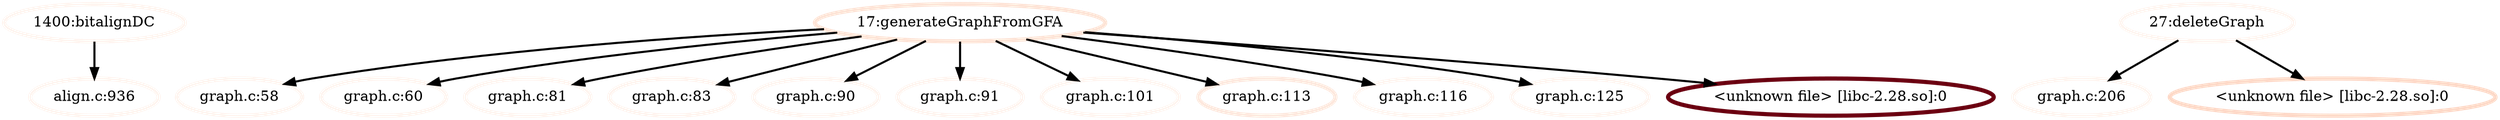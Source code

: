 strict digraph {
graph [bgcolor=transparent];
node [penwidth=4, shape=circle];
edge [penwidth=2];

"0" [color="#fff5f0", label="1400:bitalignDC" shape=oval];
"1" [color="#fff5f0", label="align.c:936" shape=oval];
"2" [color="#fee3d6", label="17:generateGraphFromGFA" shape=oval];
"3" [color="#fff5f0", label="graph.c:58" shape=oval];
"4" [color="#fff5f0", label="graph.c:60" shape=oval];
"5" [color="#fff5f0", label="graph.c:81" shape=oval];
"6" [color="#fff4ef", label="graph.c:83" shape=oval];
"7" [color="#fff5f0", label="graph.c:90" shape=oval];
"8" [color="#fff4ef", label="graph.c:91" shape=oval];
"9" [color="#fff5f0", label="graph.c:101" shape=oval];
"10" [color="#fee8de", label="graph.c:113" shape=oval];
"11" [color="#fff5f0", label="graph.c:116" shape=oval];
"12" [color="#fff5f0", label="graph.c:125" shape=oval];
"13" [color="#67000d", label="<unknown file> [libc-2.28.so]:0" shape=oval];
"57" [color="#fff5f0", label="27:deleteGraph" shape=oval];
"58" [color="#fff5f0", label="graph.c:206" shape=oval];
"59" [color="#fed8c7", label="<unknown file> [libc-2.28.so]:0" shape=oval];

"0" -> "1";
"2" -> "3";
"2" -> "4";
"2" -> "5";
"2" -> "6";
"2" -> "7";
"2" -> "8";
"2" -> "9";
"2" -> "10";
"2" -> "11";
"2" -> "12";
"2" -> "13";
"57" -> "58";
"57" -> "59";

}
